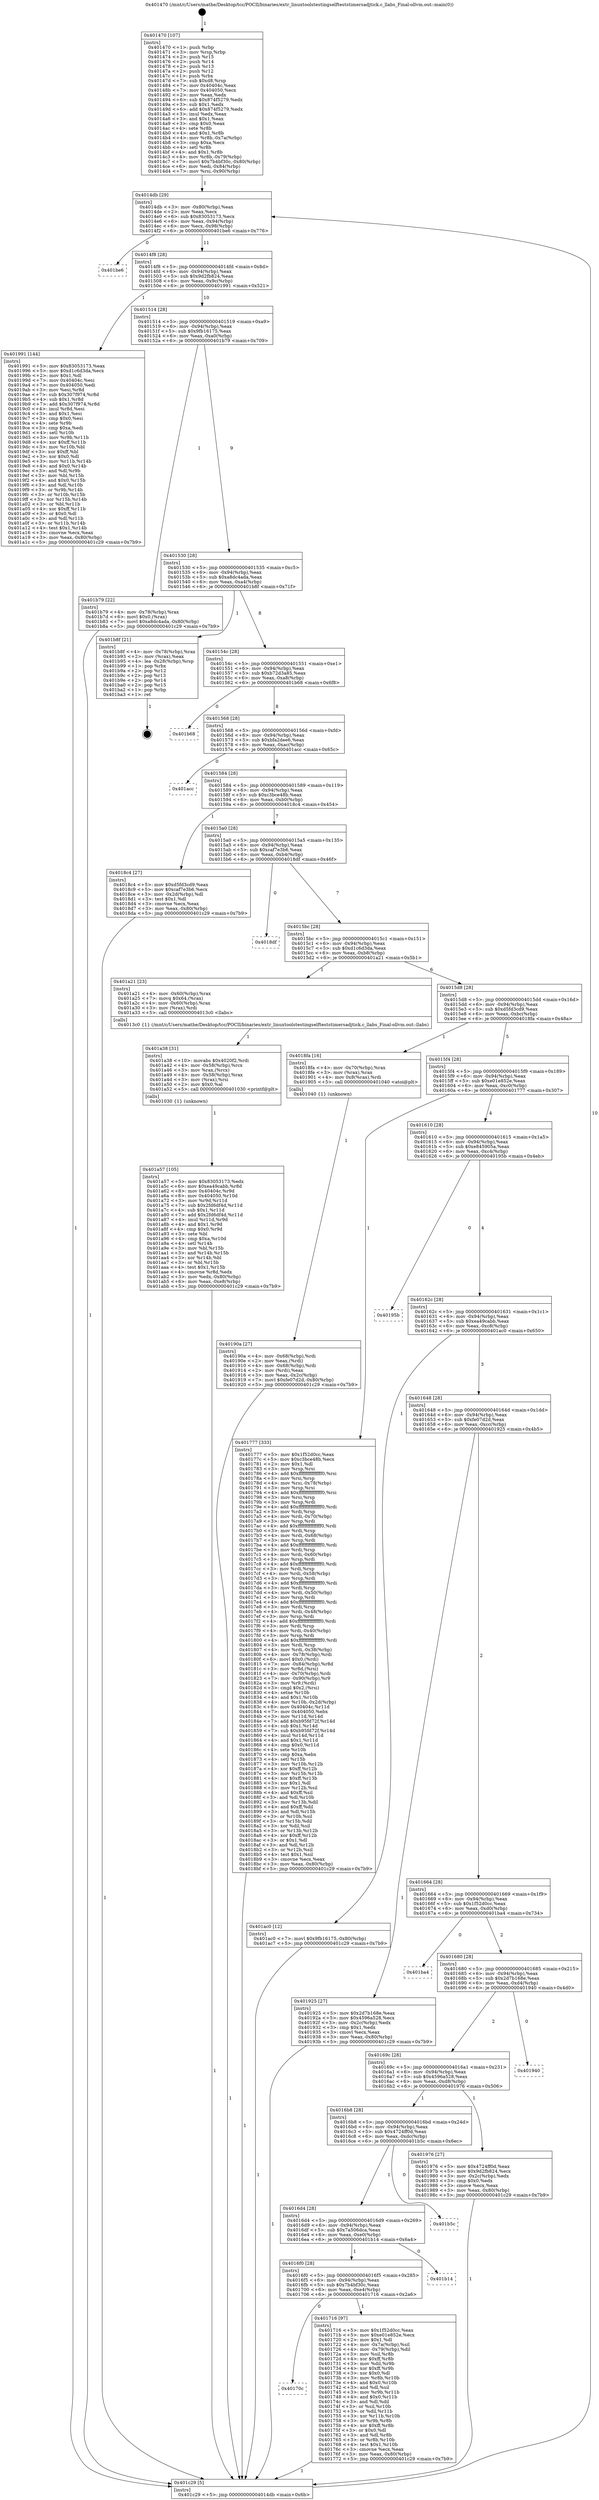 digraph "0x401470" {
  label = "0x401470 (/mnt/c/Users/mathe/Desktop/tcc/POCII/binaries/extr_linuxtoolstestingselfteststimersadjtick.c_llabs_Final-ollvm.out::main(0))"
  labelloc = "t"
  node[shape=record]

  Entry [label="",width=0.3,height=0.3,shape=circle,fillcolor=black,style=filled]
  "0x4014db" [label="{
     0x4014db [29]\l
     | [instrs]\l
     &nbsp;&nbsp;0x4014db \<+3\>: mov -0x80(%rbp),%eax\l
     &nbsp;&nbsp;0x4014de \<+2\>: mov %eax,%ecx\l
     &nbsp;&nbsp;0x4014e0 \<+6\>: sub $0x83053173,%ecx\l
     &nbsp;&nbsp;0x4014e6 \<+6\>: mov %eax,-0x94(%rbp)\l
     &nbsp;&nbsp;0x4014ec \<+6\>: mov %ecx,-0x98(%rbp)\l
     &nbsp;&nbsp;0x4014f2 \<+6\>: je 0000000000401be6 \<main+0x776\>\l
  }"]
  "0x401be6" [label="{
     0x401be6\l
  }", style=dashed]
  "0x4014f8" [label="{
     0x4014f8 [28]\l
     | [instrs]\l
     &nbsp;&nbsp;0x4014f8 \<+5\>: jmp 00000000004014fd \<main+0x8d\>\l
     &nbsp;&nbsp;0x4014fd \<+6\>: mov -0x94(%rbp),%eax\l
     &nbsp;&nbsp;0x401503 \<+5\>: sub $0x9d2fb824,%eax\l
     &nbsp;&nbsp;0x401508 \<+6\>: mov %eax,-0x9c(%rbp)\l
     &nbsp;&nbsp;0x40150e \<+6\>: je 0000000000401991 \<main+0x521\>\l
  }"]
  Exit [label="",width=0.3,height=0.3,shape=circle,fillcolor=black,style=filled,peripheries=2]
  "0x401991" [label="{
     0x401991 [144]\l
     | [instrs]\l
     &nbsp;&nbsp;0x401991 \<+5\>: mov $0x83053173,%eax\l
     &nbsp;&nbsp;0x401996 \<+5\>: mov $0xd1c6d3da,%ecx\l
     &nbsp;&nbsp;0x40199b \<+2\>: mov $0x1,%dl\l
     &nbsp;&nbsp;0x40199d \<+7\>: mov 0x40404c,%esi\l
     &nbsp;&nbsp;0x4019a4 \<+7\>: mov 0x404050,%edi\l
     &nbsp;&nbsp;0x4019ab \<+3\>: mov %esi,%r8d\l
     &nbsp;&nbsp;0x4019ae \<+7\>: sub $0x307f974,%r8d\l
     &nbsp;&nbsp;0x4019b5 \<+4\>: sub $0x1,%r8d\l
     &nbsp;&nbsp;0x4019b9 \<+7\>: add $0x307f974,%r8d\l
     &nbsp;&nbsp;0x4019c0 \<+4\>: imul %r8d,%esi\l
     &nbsp;&nbsp;0x4019c4 \<+3\>: and $0x1,%esi\l
     &nbsp;&nbsp;0x4019c7 \<+3\>: cmp $0x0,%esi\l
     &nbsp;&nbsp;0x4019ca \<+4\>: sete %r9b\l
     &nbsp;&nbsp;0x4019ce \<+3\>: cmp $0xa,%edi\l
     &nbsp;&nbsp;0x4019d1 \<+4\>: setl %r10b\l
     &nbsp;&nbsp;0x4019d5 \<+3\>: mov %r9b,%r11b\l
     &nbsp;&nbsp;0x4019d8 \<+4\>: xor $0xff,%r11b\l
     &nbsp;&nbsp;0x4019dc \<+3\>: mov %r10b,%bl\l
     &nbsp;&nbsp;0x4019df \<+3\>: xor $0xff,%bl\l
     &nbsp;&nbsp;0x4019e2 \<+3\>: xor $0x0,%dl\l
     &nbsp;&nbsp;0x4019e5 \<+3\>: mov %r11b,%r14b\l
     &nbsp;&nbsp;0x4019e8 \<+4\>: and $0x0,%r14b\l
     &nbsp;&nbsp;0x4019ec \<+3\>: and %dl,%r9b\l
     &nbsp;&nbsp;0x4019ef \<+3\>: mov %bl,%r15b\l
     &nbsp;&nbsp;0x4019f2 \<+4\>: and $0x0,%r15b\l
     &nbsp;&nbsp;0x4019f6 \<+3\>: and %dl,%r10b\l
     &nbsp;&nbsp;0x4019f9 \<+3\>: or %r9b,%r14b\l
     &nbsp;&nbsp;0x4019fc \<+3\>: or %r10b,%r15b\l
     &nbsp;&nbsp;0x4019ff \<+3\>: xor %r15b,%r14b\l
     &nbsp;&nbsp;0x401a02 \<+3\>: or %bl,%r11b\l
     &nbsp;&nbsp;0x401a05 \<+4\>: xor $0xff,%r11b\l
     &nbsp;&nbsp;0x401a09 \<+3\>: or $0x0,%dl\l
     &nbsp;&nbsp;0x401a0c \<+3\>: and %dl,%r11b\l
     &nbsp;&nbsp;0x401a0f \<+3\>: or %r11b,%r14b\l
     &nbsp;&nbsp;0x401a12 \<+4\>: test $0x1,%r14b\l
     &nbsp;&nbsp;0x401a16 \<+3\>: cmovne %ecx,%eax\l
     &nbsp;&nbsp;0x401a19 \<+3\>: mov %eax,-0x80(%rbp)\l
     &nbsp;&nbsp;0x401a1c \<+5\>: jmp 0000000000401c29 \<main+0x7b9\>\l
  }"]
  "0x401514" [label="{
     0x401514 [28]\l
     | [instrs]\l
     &nbsp;&nbsp;0x401514 \<+5\>: jmp 0000000000401519 \<main+0xa9\>\l
     &nbsp;&nbsp;0x401519 \<+6\>: mov -0x94(%rbp),%eax\l
     &nbsp;&nbsp;0x40151f \<+5\>: sub $0x9fb16175,%eax\l
     &nbsp;&nbsp;0x401524 \<+6\>: mov %eax,-0xa0(%rbp)\l
     &nbsp;&nbsp;0x40152a \<+6\>: je 0000000000401b79 \<main+0x709\>\l
  }"]
  "0x401a57" [label="{
     0x401a57 [105]\l
     | [instrs]\l
     &nbsp;&nbsp;0x401a57 \<+5\>: mov $0x83053173,%edx\l
     &nbsp;&nbsp;0x401a5c \<+6\>: mov $0xea49cabb,%r8d\l
     &nbsp;&nbsp;0x401a62 \<+8\>: mov 0x40404c,%r9d\l
     &nbsp;&nbsp;0x401a6a \<+8\>: mov 0x404050,%r10d\l
     &nbsp;&nbsp;0x401a72 \<+3\>: mov %r9d,%r11d\l
     &nbsp;&nbsp;0x401a75 \<+7\>: sub $0x2fd6df4d,%r11d\l
     &nbsp;&nbsp;0x401a7c \<+4\>: sub $0x1,%r11d\l
     &nbsp;&nbsp;0x401a80 \<+7\>: add $0x2fd6df4d,%r11d\l
     &nbsp;&nbsp;0x401a87 \<+4\>: imul %r11d,%r9d\l
     &nbsp;&nbsp;0x401a8b \<+4\>: and $0x1,%r9d\l
     &nbsp;&nbsp;0x401a8f \<+4\>: cmp $0x0,%r9d\l
     &nbsp;&nbsp;0x401a93 \<+3\>: sete %bl\l
     &nbsp;&nbsp;0x401a96 \<+4\>: cmp $0xa,%r10d\l
     &nbsp;&nbsp;0x401a9a \<+4\>: setl %r14b\l
     &nbsp;&nbsp;0x401a9e \<+3\>: mov %bl,%r15b\l
     &nbsp;&nbsp;0x401aa1 \<+3\>: and %r14b,%r15b\l
     &nbsp;&nbsp;0x401aa4 \<+3\>: xor %r14b,%bl\l
     &nbsp;&nbsp;0x401aa7 \<+3\>: or %bl,%r15b\l
     &nbsp;&nbsp;0x401aaa \<+4\>: test $0x1,%r15b\l
     &nbsp;&nbsp;0x401aae \<+4\>: cmovne %r8d,%edx\l
     &nbsp;&nbsp;0x401ab2 \<+3\>: mov %edx,-0x80(%rbp)\l
     &nbsp;&nbsp;0x401ab5 \<+6\>: mov %eax,-0xe8(%rbp)\l
     &nbsp;&nbsp;0x401abb \<+5\>: jmp 0000000000401c29 \<main+0x7b9\>\l
  }"]
  "0x401b79" [label="{
     0x401b79 [22]\l
     | [instrs]\l
     &nbsp;&nbsp;0x401b79 \<+4\>: mov -0x78(%rbp),%rax\l
     &nbsp;&nbsp;0x401b7d \<+6\>: movl $0x0,(%rax)\l
     &nbsp;&nbsp;0x401b83 \<+7\>: movl $0xa8dc4ada,-0x80(%rbp)\l
     &nbsp;&nbsp;0x401b8a \<+5\>: jmp 0000000000401c29 \<main+0x7b9\>\l
  }"]
  "0x401530" [label="{
     0x401530 [28]\l
     | [instrs]\l
     &nbsp;&nbsp;0x401530 \<+5\>: jmp 0000000000401535 \<main+0xc5\>\l
     &nbsp;&nbsp;0x401535 \<+6\>: mov -0x94(%rbp),%eax\l
     &nbsp;&nbsp;0x40153b \<+5\>: sub $0xa8dc4ada,%eax\l
     &nbsp;&nbsp;0x401540 \<+6\>: mov %eax,-0xa4(%rbp)\l
     &nbsp;&nbsp;0x401546 \<+6\>: je 0000000000401b8f \<main+0x71f\>\l
  }"]
  "0x401a38" [label="{
     0x401a38 [31]\l
     | [instrs]\l
     &nbsp;&nbsp;0x401a38 \<+10\>: movabs $0x4020f2,%rdi\l
     &nbsp;&nbsp;0x401a42 \<+4\>: mov -0x58(%rbp),%rcx\l
     &nbsp;&nbsp;0x401a46 \<+3\>: mov %rax,(%rcx)\l
     &nbsp;&nbsp;0x401a49 \<+4\>: mov -0x58(%rbp),%rax\l
     &nbsp;&nbsp;0x401a4d \<+3\>: mov (%rax),%rsi\l
     &nbsp;&nbsp;0x401a50 \<+2\>: mov $0x0,%al\l
     &nbsp;&nbsp;0x401a52 \<+5\>: call 0000000000401030 \<printf@plt\>\l
     | [calls]\l
     &nbsp;&nbsp;0x401030 \{1\} (unknown)\l
  }"]
  "0x401b8f" [label="{
     0x401b8f [21]\l
     | [instrs]\l
     &nbsp;&nbsp;0x401b8f \<+4\>: mov -0x78(%rbp),%rax\l
     &nbsp;&nbsp;0x401b93 \<+2\>: mov (%rax),%eax\l
     &nbsp;&nbsp;0x401b95 \<+4\>: lea -0x28(%rbp),%rsp\l
     &nbsp;&nbsp;0x401b99 \<+1\>: pop %rbx\l
     &nbsp;&nbsp;0x401b9a \<+2\>: pop %r12\l
     &nbsp;&nbsp;0x401b9c \<+2\>: pop %r13\l
     &nbsp;&nbsp;0x401b9e \<+2\>: pop %r14\l
     &nbsp;&nbsp;0x401ba0 \<+2\>: pop %r15\l
     &nbsp;&nbsp;0x401ba2 \<+1\>: pop %rbp\l
     &nbsp;&nbsp;0x401ba3 \<+1\>: ret\l
  }"]
  "0x40154c" [label="{
     0x40154c [28]\l
     | [instrs]\l
     &nbsp;&nbsp;0x40154c \<+5\>: jmp 0000000000401551 \<main+0xe1\>\l
     &nbsp;&nbsp;0x401551 \<+6\>: mov -0x94(%rbp),%eax\l
     &nbsp;&nbsp;0x401557 \<+5\>: sub $0xb72d3a85,%eax\l
     &nbsp;&nbsp;0x40155c \<+6\>: mov %eax,-0xa8(%rbp)\l
     &nbsp;&nbsp;0x401562 \<+6\>: je 0000000000401b68 \<main+0x6f8\>\l
  }"]
  "0x40190a" [label="{
     0x40190a [27]\l
     | [instrs]\l
     &nbsp;&nbsp;0x40190a \<+4\>: mov -0x68(%rbp),%rdi\l
     &nbsp;&nbsp;0x40190e \<+2\>: mov %eax,(%rdi)\l
     &nbsp;&nbsp;0x401910 \<+4\>: mov -0x68(%rbp),%rdi\l
     &nbsp;&nbsp;0x401914 \<+2\>: mov (%rdi),%eax\l
     &nbsp;&nbsp;0x401916 \<+3\>: mov %eax,-0x2c(%rbp)\l
     &nbsp;&nbsp;0x401919 \<+7\>: movl $0xfe07d2d,-0x80(%rbp)\l
     &nbsp;&nbsp;0x401920 \<+5\>: jmp 0000000000401c29 \<main+0x7b9\>\l
  }"]
  "0x401b68" [label="{
     0x401b68\l
  }", style=dashed]
  "0x401568" [label="{
     0x401568 [28]\l
     | [instrs]\l
     &nbsp;&nbsp;0x401568 \<+5\>: jmp 000000000040156d \<main+0xfd\>\l
     &nbsp;&nbsp;0x40156d \<+6\>: mov -0x94(%rbp),%eax\l
     &nbsp;&nbsp;0x401573 \<+5\>: sub $0xbfa2dee6,%eax\l
     &nbsp;&nbsp;0x401578 \<+6\>: mov %eax,-0xac(%rbp)\l
     &nbsp;&nbsp;0x40157e \<+6\>: je 0000000000401acc \<main+0x65c\>\l
  }"]
  "0x401470" [label="{
     0x401470 [107]\l
     | [instrs]\l
     &nbsp;&nbsp;0x401470 \<+1\>: push %rbp\l
     &nbsp;&nbsp;0x401471 \<+3\>: mov %rsp,%rbp\l
     &nbsp;&nbsp;0x401474 \<+2\>: push %r15\l
     &nbsp;&nbsp;0x401476 \<+2\>: push %r14\l
     &nbsp;&nbsp;0x401478 \<+2\>: push %r13\l
     &nbsp;&nbsp;0x40147a \<+2\>: push %r12\l
     &nbsp;&nbsp;0x40147c \<+1\>: push %rbx\l
     &nbsp;&nbsp;0x40147d \<+7\>: sub $0xd8,%rsp\l
     &nbsp;&nbsp;0x401484 \<+7\>: mov 0x40404c,%eax\l
     &nbsp;&nbsp;0x40148b \<+7\>: mov 0x404050,%ecx\l
     &nbsp;&nbsp;0x401492 \<+2\>: mov %eax,%edx\l
     &nbsp;&nbsp;0x401494 \<+6\>: sub $0x874f5279,%edx\l
     &nbsp;&nbsp;0x40149a \<+3\>: sub $0x1,%edx\l
     &nbsp;&nbsp;0x40149d \<+6\>: add $0x874f5279,%edx\l
     &nbsp;&nbsp;0x4014a3 \<+3\>: imul %edx,%eax\l
     &nbsp;&nbsp;0x4014a6 \<+3\>: and $0x1,%eax\l
     &nbsp;&nbsp;0x4014a9 \<+3\>: cmp $0x0,%eax\l
     &nbsp;&nbsp;0x4014ac \<+4\>: sete %r8b\l
     &nbsp;&nbsp;0x4014b0 \<+4\>: and $0x1,%r8b\l
     &nbsp;&nbsp;0x4014b4 \<+4\>: mov %r8b,-0x7a(%rbp)\l
     &nbsp;&nbsp;0x4014b8 \<+3\>: cmp $0xa,%ecx\l
     &nbsp;&nbsp;0x4014bb \<+4\>: setl %r8b\l
     &nbsp;&nbsp;0x4014bf \<+4\>: and $0x1,%r8b\l
     &nbsp;&nbsp;0x4014c3 \<+4\>: mov %r8b,-0x79(%rbp)\l
     &nbsp;&nbsp;0x4014c7 \<+7\>: movl $0x7b4bf30c,-0x80(%rbp)\l
     &nbsp;&nbsp;0x4014ce \<+6\>: mov %edi,-0x84(%rbp)\l
     &nbsp;&nbsp;0x4014d4 \<+7\>: mov %rsi,-0x90(%rbp)\l
  }"]
  "0x401acc" [label="{
     0x401acc\l
  }", style=dashed]
  "0x401584" [label="{
     0x401584 [28]\l
     | [instrs]\l
     &nbsp;&nbsp;0x401584 \<+5\>: jmp 0000000000401589 \<main+0x119\>\l
     &nbsp;&nbsp;0x401589 \<+6\>: mov -0x94(%rbp),%eax\l
     &nbsp;&nbsp;0x40158f \<+5\>: sub $0xc3bce48b,%eax\l
     &nbsp;&nbsp;0x401594 \<+6\>: mov %eax,-0xb0(%rbp)\l
     &nbsp;&nbsp;0x40159a \<+6\>: je 00000000004018c4 \<main+0x454\>\l
  }"]
  "0x401c29" [label="{
     0x401c29 [5]\l
     | [instrs]\l
     &nbsp;&nbsp;0x401c29 \<+5\>: jmp 00000000004014db \<main+0x6b\>\l
  }"]
  "0x4018c4" [label="{
     0x4018c4 [27]\l
     | [instrs]\l
     &nbsp;&nbsp;0x4018c4 \<+5\>: mov $0xd5fd3cd9,%eax\l
     &nbsp;&nbsp;0x4018c9 \<+5\>: mov $0xcaf7e3b6,%ecx\l
     &nbsp;&nbsp;0x4018ce \<+3\>: mov -0x2d(%rbp),%dl\l
     &nbsp;&nbsp;0x4018d1 \<+3\>: test $0x1,%dl\l
     &nbsp;&nbsp;0x4018d4 \<+3\>: cmovne %ecx,%eax\l
     &nbsp;&nbsp;0x4018d7 \<+3\>: mov %eax,-0x80(%rbp)\l
     &nbsp;&nbsp;0x4018da \<+5\>: jmp 0000000000401c29 \<main+0x7b9\>\l
  }"]
  "0x4015a0" [label="{
     0x4015a0 [28]\l
     | [instrs]\l
     &nbsp;&nbsp;0x4015a0 \<+5\>: jmp 00000000004015a5 \<main+0x135\>\l
     &nbsp;&nbsp;0x4015a5 \<+6\>: mov -0x94(%rbp),%eax\l
     &nbsp;&nbsp;0x4015ab \<+5\>: sub $0xcaf7e3b6,%eax\l
     &nbsp;&nbsp;0x4015b0 \<+6\>: mov %eax,-0xb4(%rbp)\l
     &nbsp;&nbsp;0x4015b6 \<+6\>: je 00000000004018df \<main+0x46f\>\l
  }"]
  "0x40170c" [label="{
     0x40170c\l
  }", style=dashed]
  "0x4018df" [label="{
     0x4018df\l
  }", style=dashed]
  "0x4015bc" [label="{
     0x4015bc [28]\l
     | [instrs]\l
     &nbsp;&nbsp;0x4015bc \<+5\>: jmp 00000000004015c1 \<main+0x151\>\l
     &nbsp;&nbsp;0x4015c1 \<+6\>: mov -0x94(%rbp),%eax\l
     &nbsp;&nbsp;0x4015c7 \<+5\>: sub $0xd1c6d3da,%eax\l
     &nbsp;&nbsp;0x4015cc \<+6\>: mov %eax,-0xb8(%rbp)\l
     &nbsp;&nbsp;0x4015d2 \<+6\>: je 0000000000401a21 \<main+0x5b1\>\l
  }"]
  "0x401716" [label="{
     0x401716 [97]\l
     | [instrs]\l
     &nbsp;&nbsp;0x401716 \<+5\>: mov $0x1f52d0cc,%eax\l
     &nbsp;&nbsp;0x40171b \<+5\>: mov $0xe01e852e,%ecx\l
     &nbsp;&nbsp;0x401720 \<+2\>: mov $0x1,%dl\l
     &nbsp;&nbsp;0x401722 \<+4\>: mov -0x7a(%rbp),%sil\l
     &nbsp;&nbsp;0x401726 \<+4\>: mov -0x79(%rbp),%dil\l
     &nbsp;&nbsp;0x40172a \<+3\>: mov %sil,%r8b\l
     &nbsp;&nbsp;0x40172d \<+4\>: xor $0xff,%r8b\l
     &nbsp;&nbsp;0x401731 \<+3\>: mov %dil,%r9b\l
     &nbsp;&nbsp;0x401734 \<+4\>: xor $0xff,%r9b\l
     &nbsp;&nbsp;0x401738 \<+3\>: xor $0x0,%dl\l
     &nbsp;&nbsp;0x40173b \<+3\>: mov %r8b,%r10b\l
     &nbsp;&nbsp;0x40173e \<+4\>: and $0x0,%r10b\l
     &nbsp;&nbsp;0x401742 \<+3\>: and %dl,%sil\l
     &nbsp;&nbsp;0x401745 \<+3\>: mov %r9b,%r11b\l
     &nbsp;&nbsp;0x401748 \<+4\>: and $0x0,%r11b\l
     &nbsp;&nbsp;0x40174c \<+3\>: and %dl,%dil\l
     &nbsp;&nbsp;0x40174f \<+3\>: or %sil,%r10b\l
     &nbsp;&nbsp;0x401752 \<+3\>: or %dil,%r11b\l
     &nbsp;&nbsp;0x401755 \<+3\>: xor %r11b,%r10b\l
     &nbsp;&nbsp;0x401758 \<+3\>: or %r9b,%r8b\l
     &nbsp;&nbsp;0x40175b \<+4\>: xor $0xff,%r8b\l
     &nbsp;&nbsp;0x40175f \<+3\>: or $0x0,%dl\l
     &nbsp;&nbsp;0x401762 \<+3\>: and %dl,%r8b\l
     &nbsp;&nbsp;0x401765 \<+3\>: or %r8b,%r10b\l
     &nbsp;&nbsp;0x401768 \<+4\>: test $0x1,%r10b\l
     &nbsp;&nbsp;0x40176c \<+3\>: cmovne %ecx,%eax\l
     &nbsp;&nbsp;0x40176f \<+3\>: mov %eax,-0x80(%rbp)\l
     &nbsp;&nbsp;0x401772 \<+5\>: jmp 0000000000401c29 \<main+0x7b9\>\l
  }"]
  "0x401a21" [label="{
     0x401a21 [23]\l
     | [instrs]\l
     &nbsp;&nbsp;0x401a21 \<+4\>: mov -0x60(%rbp),%rax\l
     &nbsp;&nbsp;0x401a25 \<+7\>: movq $0x64,(%rax)\l
     &nbsp;&nbsp;0x401a2c \<+4\>: mov -0x60(%rbp),%rax\l
     &nbsp;&nbsp;0x401a30 \<+3\>: mov (%rax),%rdi\l
     &nbsp;&nbsp;0x401a33 \<+5\>: call 00000000004013c0 \<llabs\>\l
     | [calls]\l
     &nbsp;&nbsp;0x4013c0 \{1\} (/mnt/c/Users/mathe/Desktop/tcc/POCII/binaries/extr_linuxtoolstestingselfteststimersadjtick.c_llabs_Final-ollvm.out::llabs)\l
  }"]
  "0x4015d8" [label="{
     0x4015d8 [28]\l
     | [instrs]\l
     &nbsp;&nbsp;0x4015d8 \<+5\>: jmp 00000000004015dd \<main+0x16d\>\l
     &nbsp;&nbsp;0x4015dd \<+6\>: mov -0x94(%rbp),%eax\l
     &nbsp;&nbsp;0x4015e3 \<+5\>: sub $0xd5fd3cd9,%eax\l
     &nbsp;&nbsp;0x4015e8 \<+6\>: mov %eax,-0xbc(%rbp)\l
     &nbsp;&nbsp;0x4015ee \<+6\>: je 00000000004018fa \<main+0x48a\>\l
  }"]
  "0x4016f0" [label="{
     0x4016f0 [28]\l
     | [instrs]\l
     &nbsp;&nbsp;0x4016f0 \<+5\>: jmp 00000000004016f5 \<main+0x285\>\l
     &nbsp;&nbsp;0x4016f5 \<+6\>: mov -0x94(%rbp),%eax\l
     &nbsp;&nbsp;0x4016fb \<+5\>: sub $0x7b4bf30c,%eax\l
     &nbsp;&nbsp;0x401700 \<+6\>: mov %eax,-0xe4(%rbp)\l
     &nbsp;&nbsp;0x401706 \<+6\>: je 0000000000401716 \<main+0x2a6\>\l
  }"]
  "0x4018fa" [label="{
     0x4018fa [16]\l
     | [instrs]\l
     &nbsp;&nbsp;0x4018fa \<+4\>: mov -0x70(%rbp),%rax\l
     &nbsp;&nbsp;0x4018fe \<+3\>: mov (%rax),%rax\l
     &nbsp;&nbsp;0x401901 \<+4\>: mov 0x8(%rax),%rdi\l
     &nbsp;&nbsp;0x401905 \<+5\>: call 0000000000401040 \<atoi@plt\>\l
     | [calls]\l
     &nbsp;&nbsp;0x401040 \{1\} (unknown)\l
  }"]
  "0x4015f4" [label="{
     0x4015f4 [28]\l
     | [instrs]\l
     &nbsp;&nbsp;0x4015f4 \<+5\>: jmp 00000000004015f9 \<main+0x189\>\l
     &nbsp;&nbsp;0x4015f9 \<+6\>: mov -0x94(%rbp),%eax\l
     &nbsp;&nbsp;0x4015ff \<+5\>: sub $0xe01e852e,%eax\l
     &nbsp;&nbsp;0x401604 \<+6\>: mov %eax,-0xc0(%rbp)\l
     &nbsp;&nbsp;0x40160a \<+6\>: je 0000000000401777 \<main+0x307\>\l
  }"]
  "0x401b14" [label="{
     0x401b14\l
  }", style=dashed]
  "0x401777" [label="{
     0x401777 [333]\l
     | [instrs]\l
     &nbsp;&nbsp;0x401777 \<+5\>: mov $0x1f52d0cc,%eax\l
     &nbsp;&nbsp;0x40177c \<+5\>: mov $0xc3bce48b,%ecx\l
     &nbsp;&nbsp;0x401781 \<+2\>: mov $0x1,%dl\l
     &nbsp;&nbsp;0x401783 \<+3\>: mov %rsp,%rsi\l
     &nbsp;&nbsp;0x401786 \<+4\>: add $0xfffffffffffffff0,%rsi\l
     &nbsp;&nbsp;0x40178a \<+3\>: mov %rsi,%rsp\l
     &nbsp;&nbsp;0x40178d \<+4\>: mov %rsi,-0x78(%rbp)\l
     &nbsp;&nbsp;0x401791 \<+3\>: mov %rsp,%rsi\l
     &nbsp;&nbsp;0x401794 \<+4\>: add $0xfffffffffffffff0,%rsi\l
     &nbsp;&nbsp;0x401798 \<+3\>: mov %rsi,%rsp\l
     &nbsp;&nbsp;0x40179b \<+3\>: mov %rsp,%rdi\l
     &nbsp;&nbsp;0x40179e \<+4\>: add $0xfffffffffffffff0,%rdi\l
     &nbsp;&nbsp;0x4017a2 \<+3\>: mov %rdi,%rsp\l
     &nbsp;&nbsp;0x4017a5 \<+4\>: mov %rdi,-0x70(%rbp)\l
     &nbsp;&nbsp;0x4017a9 \<+3\>: mov %rsp,%rdi\l
     &nbsp;&nbsp;0x4017ac \<+4\>: add $0xfffffffffffffff0,%rdi\l
     &nbsp;&nbsp;0x4017b0 \<+3\>: mov %rdi,%rsp\l
     &nbsp;&nbsp;0x4017b3 \<+4\>: mov %rdi,-0x68(%rbp)\l
     &nbsp;&nbsp;0x4017b7 \<+3\>: mov %rsp,%rdi\l
     &nbsp;&nbsp;0x4017ba \<+4\>: add $0xfffffffffffffff0,%rdi\l
     &nbsp;&nbsp;0x4017be \<+3\>: mov %rdi,%rsp\l
     &nbsp;&nbsp;0x4017c1 \<+4\>: mov %rdi,-0x60(%rbp)\l
     &nbsp;&nbsp;0x4017c5 \<+3\>: mov %rsp,%rdi\l
     &nbsp;&nbsp;0x4017c8 \<+4\>: add $0xfffffffffffffff0,%rdi\l
     &nbsp;&nbsp;0x4017cc \<+3\>: mov %rdi,%rsp\l
     &nbsp;&nbsp;0x4017cf \<+4\>: mov %rdi,-0x58(%rbp)\l
     &nbsp;&nbsp;0x4017d3 \<+3\>: mov %rsp,%rdi\l
     &nbsp;&nbsp;0x4017d6 \<+4\>: add $0xfffffffffffffff0,%rdi\l
     &nbsp;&nbsp;0x4017da \<+3\>: mov %rdi,%rsp\l
     &nbsp;&nbsp;0x4017dd \<+4\>: mov %rdi,-0x50(%rbp)\l
     &nbsp;&nbsp;0x4017e1 \<+3\>: mov %rsp,%rdi\l
     &nbsp;&nbsp;0x4017e4 \<+4\>: add $0xfffffffffffffff0,%rdi\l
     &nbsp;&nbsp;0x4017e8 \<+3\>: mov %rdi,%rsp\l
     &nbsp;&nbsp;0x4017eb \<+4\>: mov %rdi,-0x48(%rbp)\l
     &nbsp;&nbsp;0x4017ef \<+3\>: mov %rsp,%rdi\l
     &nbsp;&nbsp;0x4017f2 \<+4\>: add $0xfffffffffffffff0,%rdi\l
     &nbsp;&nbsp;0x4017f6 \<+3\>: mov %rdi,%rsp\l
     &nbsp;&nbsp;0x4017f9 \<+4\>: mov %rdi,-0x40(%rbp)\l
     &nbsp;&nbsp;0x4017fd \<+3\>: mov %rsp,%rdi\l
     &nbsp;&nbsp;0x401800 \<+4\>: add $0xfffffffffffffff0,%rdi\l
     &nbsp;&nbsp;0x401804 \<+3\>: mov %rdi,%rsp\l
     &nbsp;&nbsp;0x401807 \<+4\>: mov %rdi,-0x38(%rbp)\l
     &nbsp;&nbsp;0x40180b \<+4\>: mov -0x78(%rbp),%rdi\l
     &nbsp;&nbsp;0x40180f \<+6\>: movl $0x0,(%rdi)\l
     &nbsp;&nbsp;0x401815 \<+7\>: mov -0x84(%rbp),%r8d\l
     &nbsp;&nbsp;0x40181c \<+3\>: mov %r8d,(%rsi)\l
     &nbsp;&nbsp;0x40181f \<+4\>: mov -0x70(%rbp),%rdi\l
     &nbsp;&nbsp;0x401823 \<+7\>: mov -0x90(%rbp),%r9\l
     &nbsp;&nbsp;0x40182a \<+3\>: mov %r9,(%rdi)\l
     &nbsp;&nbsp;0x40182d \<+3\>: cmpl $0x2,(%rsi)\l
     &nbsp;&nbsp;0x401830 \<+4\>: setne %r10b\l
     &nbsp;&nbsp;0x401834 \<+4\>: and $0x1,%r10b\l
     &nbsp;&nbsp;0x401838 \<+4\>: mov %r10b,-0x2d(%rbp)\l
     &nbsp;&nbsp;0x40183c \<+8\>: mov 0x40404c,%r11d\l
     &nbsp;&nbsp;0x401844 \<+7\>: mov 0x404050,%ebx\l
     &nbsp;&nbsp;0x40184b \<+3\>: mov %r11d,%r14d\l
     &nbsp;&nbsp;0x40184e \<+7\>: add $0xb95fd72f,%r14d\l
     &nbsp;&nbsp;0x401855 \<+4\>: sub $0x1,%r14d\l
     &nbsp;&nbsp;0x401859 \<+7\>: sub $0xb95fd72f,%r14d\l
     &nbsp;&nbsp;0x401860 \<+4\>: imul %r14d,%r11d\l
     &nbsp;&nbsp;0x401864 \<+4\>: and $0x1,%r11d\l
     &nbsp;&nbsp;0x401868 \<+4\>: cmp $0x0,%r11d\l
     &nbsp;&nbsp;0x40186c \<+4\>: sete %r10b\l
     &nbsp;&nbsp;0x401870 \<+3\>: cmp $0xa,%ebx\l
     &nbsp;&nbsp;0x401873 \<+4\>: setl %r15b\l
     &nbsp;&nbsp;0x401877 \<+3\>: mov %r10b,%r12b\l
     &nbsp;&nbsp;0x40187a \<+4\>: xor $0xff,%r12b\l
     &nbsp;&nbsp;0x40187e \<+3\>: mov %r15b,%r13b\l
     &nbsp;&nbsp;0x401881 \<+4\>: xor $0xff,%r13b\l
     &nbsp;&nbsp;0x401885 \<+3\>: xor $0x1,%dl\l
     &nbsp;&nbsp;0x401888 \<+3\>: mov %r12b,%sil\l
     &nbsp;&nbsp;0x40188b \<+4\>: and $0xff,%sil\l
     &nbsp;&nbsp;0x40188f \<+3\>: and %dl,%r10b\l
     &nbsp;&nbsp;0x401892 \<+3\>: mov %r13b,%dil\l
     &nbsp;&nbsp;0x401895 \<+4\>: and $0xff,%dil\l
     &nbsp;&nbsp;0x401899 \<+3\>: and %dl,%r15b\l
     &nbsp;&nbsp;0x40189c \<+3\>: or %r10b,%sil\l
     &nbsp;&nbsp;0x40189f \<+3\>: or %r15b,%dil\l
     &nbsp;&nbsp;0x4018a2 \<+3\>: xor %dil,%sil\l
     &nbsp;&nbsp;0x4018a5 \<+3\>: or %r13b,%r12b\l
     &nbsp;&nbsp;0x4018a8 \<+4\>: xor $0xff,%r12b\l
     &nbsp;&nbsp;0x4018ac \<+3\>: or $0x1,%dl\l
     &nbsp;&nbsp;0x4018af \<+3\>: and %dl,%r12b\l
     &nbsp;&nbsp;0x4018b2 \<+3\>: or %r12b,%sil\l
     &nbsp;&nbsp;0x4018b5 \<+4\>: test $0x1,%sil\l
     &nbsp;&nbsp;0x4018b9 \<+3\>: cmovne %ecx,%eax\l
     &nbsp;&nbsp;0x4018bc \<+3\>: mov %eax,-0x80(%rbp)\l
     &nbsp;&nbsp;0x4018bf \<+5\>: jmp 0000000000401c29 \<main+0x7b9\>\l
  }"]
  "0x401610" [label="{
     0x401610 [28]\l
     | [instrs]\l
     &nbsp;&nbsp;0x401610 \<+5\>: jmp 0000000000401615 \<main+0x1a5\>\l
     &nbsp;&nbsp;0x401615 \<+6\>: mov -0x94(%rbp),%eax\l
     &nbsp;&nbsp;0x40161b \<+5\>: sub $0xe845905a,%eax\l
     &nbsp;&nbsp;0x401620 \<+6\>: mov %eax,-0xc4(%rbp)\l
     &nbsp;&nbsp;0x401626 \<+6\>: je 000000000040195b \<main+0x4eb\>\l
  }"]
  "0x4016d4" [label="{
     0x4016d4 [28]\l
     | [instrs]\l
     &nbsp;&nbsp;0x4016d4 \<+5\>: jmp 00000000004016d9 \<main+0x269\>\l
     &nbsp;&nbsp;0x4016d9 \<+6\>: mov -0x94(%rbp),%eax\l
     &nbsp;&nbsp;0x4016df \<+5\>: sub $0x7a506dca,%eax\l
     &nbsp;&nbsp;0x4016e4 \<+6\>: mov %eax,-0xe0(%rbp)\l
     &nbsp;&nbsp;0x4016ea \<+6\>: je 0000000000401b14 \<main+0x6a4\>\l
  }"]
  "0x40195b" [label="{
     0x40195b\l
  }", style=dashed]
  "0x40162c" [label="{
     0x40162c [28]\l
     | [instrs]\l
     &nbsp;&nbsp;0x40162c \<+5\>: jmp 0000000000401631 \<main+0x1c1\>\l
     &nbsp;&nbsp;0x401631 \<+6\>: mov -0x94(%rbp),%eax\l
     &nbsp;&nbsp;0x401637 \<+5\>: sub $0xea49cabb,%eax\l
     &nbsp;&nbsp;0x40163c \<+6\>: mov %eax,-0xc8(%rbp)\l
     &nbsp;&nbsp;0x401642 \<+6\>: je 0000000000401ac0 \<main+0x650\>\l
  }"]
  "0x401b5c" [label="{
     0x401b5c\l
  }", style=dashed]
  "0x401ac0" [label="{
     0x401ac0 [12]\l
     | [instrs]\l
     &nbsp;&nbsp;0x401ac0 \<+7\>: movl $0x9fb16175,-0x80(%rbp)\l
     &nbsp;&nbsp;0x401ac7 \<+5\>: jmp 0000000000401c29 \<main+0x7b9\>\l
  }"]
  "0x401648" [label="{
     0x401648 [28]\l
     | [instrs]\l
     &nbsp;&nbsp;0x401648 \<+5\>: jmp 000000000040164d \<main+0x1dd\>\l
     &nbsp;&nbsp;0x40164d \<+6\>: mov -0x94(%rbp),%eax\l
     &nbsp;&nbsp;0x401653 \<+5\>: sub $0xfe07d2d,%eax\l
     &nbsp;&nbsp;0x401658 \<+6\>: mov %eax,-0xcc(%rbp)\l
     &nbsp;&nbsp;0x40165e \<+6\>: je 0000000000401925 \<main+0x4b5\>\l
  }"]
  "0x4016b8" [label="{
     0x4016b8 [28]\l
     | [instrs]\l
     &nbsp;&nbsp;0x4016b8 \<+5\>: jmp 00000000004016bd \<main+0x24d\>\l
     &nbsp;&nbsp;0x4016bd \<+6\>: mov -0x94(%rbp),%eax\l
     &nbsp;&nbsp;0x4016c3 \<+5\>: sub $0x4724ff0d,%eax\l
     &nbsp;&nbsp;0x4016c8 \<+6\>: mov %eax,-0xdc(%rbp)\l
     &nbsp;&nbsp;0x4016ce \<+6\>: je 0000000000401b5c \<main+0x6ec\>\l
  }"]
  "0x401925" [label="{
     0x401925 [27]\l
     | [instrs]\l
     &nbsp;&nbsp;0x401925 \<+5\>: mov $0x2d7b168e,%eax\l
     &nbsp;&nbsp;0x40192a \<+5\>: mov $0x4596a528,%ecx\l
     &nbsp;&nbsp;0x40192f \<+3\>: mov -0x2c(%rbp),%edx\l
     &nbsp;&nbsp;0x401932 \<+3\>: cmp $0x1,%edx\l
     &nbsp;&nbsp;0x401935 \<+3\>: cmovl %ecx,%eax\l
     &nbsp;&nbsp;0x401938 \<+3\>: mov %eax,-0x80(%rbp)\l
     &nbsp;&nbsp;0x40193b \<+5\>: jmp 0000000000401c29 \<main+0x7b9\>\l
  }"]
  "0x401664" [label="{
     0x401664 [28]\l
     | [instrs]\l
     &nbsp;&nbsp;0x401664 \<+5\>: jmp 0000000000401669 \<main+0x1f9\>\l
     &nbsp;&nbsp;0x401669 \<+6\>: mov -0x94(%rbp),%eax\l
     &nbsp;&nbsp;0x40166f \<+5\>: sub $0x1f52d0cc,%eax\l
     &nbsp;&nbsp;0x401674 \<+6\>: mov %eax,-0xd0(%rbp)\l
     &nbsp;&nbsp;0x40167a \<+6\>: je 0000000000401ba4 \<main+0x734\>\l
  }"]
  "0x401976" [label="{
     0x401976 [27]\l
     | [instrs]\l
     &nbsp;&nbsp;0x401976 \<+5\>: mov $0x4724ff0d,%eax\l
     &nbsp;&nbsp;0x40197b \<+5\>: mov $0x9d2fb824,%ecx\l
     &nbsp;&nbsp;0x401980 \<+3\>: mov -0x2c(%rbp),%edx\l
     &nbsp;&nbsp;0x401983 \<+3\>: cmp $0x0,%edx\l
     &nbsp;&nbsp;0x401986 \<+3\>: cmove %ecx,%eax\l
     &nbsp;&nbsp;0x401989 \<+3\>: mov %eax,-0x80(%rbp)\l
     &nbsp;&nbsp;0x40198c \<+5\>: jmp 0000000000401c29 \<main+0x7b9\>\l
  }"]
  "0x401ba4" [label="{
     0x401ba4\l
  }", style=dashed]
  "0x401680" [label="{
     0x401680 [28]\l
     | [instrs]\l
     &nbsp;&nbsp;0x401680 \<+5\>: jmp 0000000000401685 \<main+0x215\>\l
     &nbsp;&nbsp;0x401685 \<+6\>: mov -0x94(%rbp),%eax\l
     &nbsp;&nbsp;0x40168b \<+5\>: sub $0x2d7b168e,%eax\l
     &nbsp;&nbsp;0x401690 \<+6\>: mov %eax,-0xd4(%rbp)\l
     &nbsp;&nbsp;0x401696 \<+6\>: je 0000000000401940 \<main+0x4d0\>\l
  }"]
  "0x40169c" [label="{
     0x40169c [28]\l
     | [instrs]\l
     &nbsp;&nbsp;0x40169c \<+5\>: jmp 00000000004016a1 \<main+0x231\>\l
     &nbsp;&nbsp;0x4016a1 \<+6\>: mov -0x94(%rbp),%eax\l
     &nbsp;&nbsp;0x4016a7 \<+5\>: sub $0x4596a528,%eax\l
     &nbsp;&nbsp;0x4016ac \<+6\>: mov %eax,-0xd8(%rbp)\l
     &nbsp;&nbsp;0x4016b2 \<+6\>: je 0000000000401976 \<main+0x506\>\l
  }"]
  "0x401940" [label="{
     0x401940\l
  }", style=dashed]
  Entry -> "0x401470" [label=" 1"]
  "0x4014db" -> "0x401be6" [label=" 0"]
  "0x4014db" -> "0x4014f8" [label=" 11"]
  "0x401b8f" -> Exit [label=" 1"]
  "0x4014f8" -> "0x401991" [label=" 1"]
  "0x4014f8" -> "0x401514" [label=" 10"]
  "0x401b79" -> "0x401c29" [label=" 1"]
  "0x401514" -> "0x401b79" [label=" 1"]
  "0x401514" -> "0x401530" [label=" 9"]
  "0x401ac0" -> "0x401c29" [label=" 1"]
  "0x401530" -> "0x401b8f" [label=" 1"]
  "0x401530" -> "0x40154c" [label=" 8"]
  "0x401a57" -> "0x401c29" [label=" 1"]
  "0x40154c" -> "0x401b68" [label=" 0"]
  "0x40154c" -> "0x401568" [label=" 8"]
  "0x401a38" -> "0x401a57" [label=" 1"]
  "0x401568" -> "0x401acc" [label=" 0"]
  "0x401568" -> "0x401584" [label=" 8"]
  "0x401991" -> "0x401c29" [label=" 1"]
  "0x401584" -> "0x4018c4" [label=" 1"]
  "0x401584" -> "0x4015a0" [label=" 7"]
  "0x401976" -> "0x401c29" [label=" 1"]
  "0x4015a0" -> "0x4018df" [label=" 0"]
  "0x4015a0" -> "0x4015bc" [label=" 7"]
  "0x401925" -> "0x401c29" [label=" 1"]
  "0x4015bc" -> "0x401a21" [label=" 1"]
  "0x4015bc" -> "0x4015d8" [label=" 6"]
  "0x40190a" -> "0x401c29" [label=" 1"]
  "0x4015d8" -> "0x4018fa" [label=" 1"]
  "0x4015d8" -> "0x4015f4" [label=" 5"]
  "0x4018c4" -> "0x401c29" [label=" 1"]
  "0x4015f4" -> "0x401777" [label=" 1"]
  "0x4015f4" -> "0x401610" [label=" 4"]
  "0x401777" -> "0x401c29" [label=" 1"]
  "0x401610" -> "0x40195b" [label=" 0"]
  "0x401610" -> "0x40162c" [label=" 4"]
  "0x401c29" -> "0x4014db" [label=" 10"]
  "0x40162c" -> "0x401ac0" [label=" 1"]
  "0x40162c" -> "0x401648" [label=" 3"]
  "0x401470" -> "0x4014db" [label=" 1"]
  "0x401648" -> "0x401925" [label=" 1"]
  "0x401648" -> "0x401664" [label=" 2"]
  "0x4016f0" -> "0x40170c" [label=" 0"]
  "0x401664" -> "0x401ba4" [label=" 0"]
  "0x401664" -> "0x401680" [label=" 2"]
  "0x4016f0" -> "0x401716" [label=" 1"]
  "0x401680" -> "0x401940" [label=" 0"]
  "0x401680" -> "0x40169c" [label=" 2"]
  "0x4018fa" -> "0x40190a" [label=" 1"]
  "0x40169c" -> "0x401976" [label=" 1"]
  "0x40169c" -> "0x4016b8" [label=" 1"]
  "0x401716" -> "0x401c29" [label=" 1"]
  "0x4016b8" -> "0x401b5c" [label=" 0"]
  "0x4016b8" -> "0x4016d4" [label=" 1"]
  "0x401a21" -> "0x401a38" [label=" 1"]
  "0x4016d4" -> "0x401b14" [label=" 0"]
  "0x4016d4" -> "0x4016f0" [label=" 1"]
}

